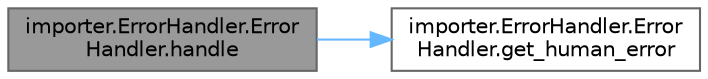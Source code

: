 digraph "importer.ErrorHandler.ErrorHandler.handle"
{
 // LATEX_PDF_SIZE
  bgcolor="transparent";
  edge [fontname=Helvetica,fontsize=10,labelfontname=Helvetica,labelfontsize=10];
  node [fontname=Helvetica,fontsize=10,shape=box,height=0.2,width=0.4];
  rankdir="LR";
  Node1 [id="Node000001",label="importer.ErrorHandler.Error\lHandler.handle",height=0.2,width=0.4,color="gray40", fillcolor="grey60", style="filled", fontcolor="black",tooltip=" "];
  Node1 -> Node2 [id="edge1_Node000001_Node000002",color="steelblue1",style="solid",tooltip=" "];
  Node2 [id="Node000002",label="importer.ErrorHandler.Error\lHandler.get_human_error",height=0.2,width=0.4,color="grey40", fillcolor="white", style="filled",URL="$classimporter_1_1_error_handler_1_1_error_handler.html#afd7e8b25dce933738031377aabd60d72",tooltip=" "];
}
